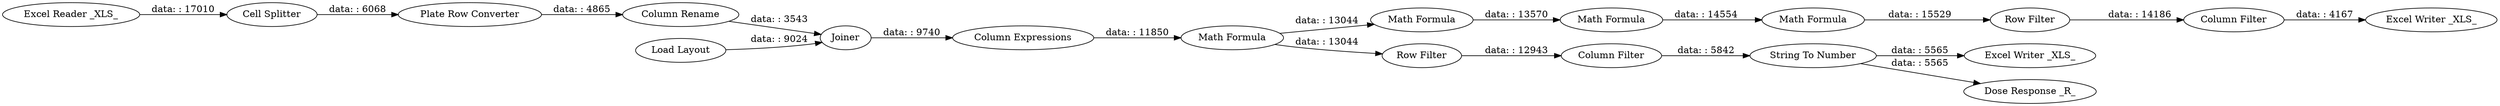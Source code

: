 digraph {
	"-6962094295323784868_20" [label="Excel Reader _XLS_"]
	"-6962094295323784868_28" [label="Column Filter"]
	"-6962094295323784868_22" [label="Column Filter"]
	"-6962094295323784868_9" [label="Cell Splitter"]
	"-6962094295323784868_26" [label="Math Formula"]
	"-6962094295323784868_10" [label="Plate Row Converter"]
	"-6962094295323784868_25" [label="Math Formula"]
	"-6962094295323784868_15" [label="Math Formula"]
	"-6962094295323784868_17" [label="String To Number"]
	"-6962094295323784868_27" [label="Math Formula"]
	"-6962094295323784868_24" [label="Row Filter"]
	"-6962094295323784868_14" [label="Column Expressions"]
	"-6962094295323784868_12" [label=Joiner]
	"-6962094295323784868_2" [label="Load Layout"]
	"-6962094295323784868_21" [label="Excel Writer _XLS_"]
	"-6962094295323784868_18" [label="Row Filter"]
	"-6962094295323784868_29" [label="Excel Writer _XLS_"]
	"-6962094295323784868_11" [label="Column Rename"]
	"-6962094295323784868_16" [label="Dose Response _R_"]
	"-6962094295323784868_2" -> "-6962094295323784868_12" [label="data: : 9024"]
	"-6962094295323784868_26" -> "-6962094295323784868_24" [label="data: : 15529"]
	"-6962094295323784868_18" -> "-6962094295323784868_22" [label="data: : 12943"]
	"-6962094295323784868_15" -> "-6962094295323784868_18" [label="data: : 13044"]
	"-6962094295323784868_17" -> "-6962094295323784868_16" [label="data: : 5565"]
	"-6962094295323784868_9" -> "-6962094295323784868_10" [label="data: : 6068"]
	"-6962094295323784868_11" -> "-6962094295323784868_12" [label="data: : 3543"]
	"-6962094295323784868_14" -> "-6962094295323784868_15" [label="data: : 11850"]
	"-6962094295323784868_22" -> "-6962094295323784868_17" [label="data: : 5842"]
	"-6962094295323784868_12" -> "-6962094295323784868_14" [label="data: : 9740"]
	"-6962094295323784868_15" -> "-6962094295323784868_25" [label="data: : 13044"]
	"-6962094295323784868_17" -> "-6962094295323784868_21" [label="data: : 5565"]
	"-6962094295323784868_10" -> "-6962094295323784868_11" [label="data: : 4865"]
	"-6962094295323784868_25" -> "-6962094295323784868_27" [label="data: : 13570"]
	"-6962094295323784868_20" -> "-6962094295323784868_9" [label="data: : 17010"]
	"-6962094295323784868_24" -> "-6962094295323784868_28" [label="data: : 14186"]
	"-6962094295323784868_27" -> "-6962094295323784868_26" [label="data: : 14554"]
	"-6962094295323784868_28" -> "-6962094295323784868_29" [label="data: : 4167"]
	rankdir=LR
}
